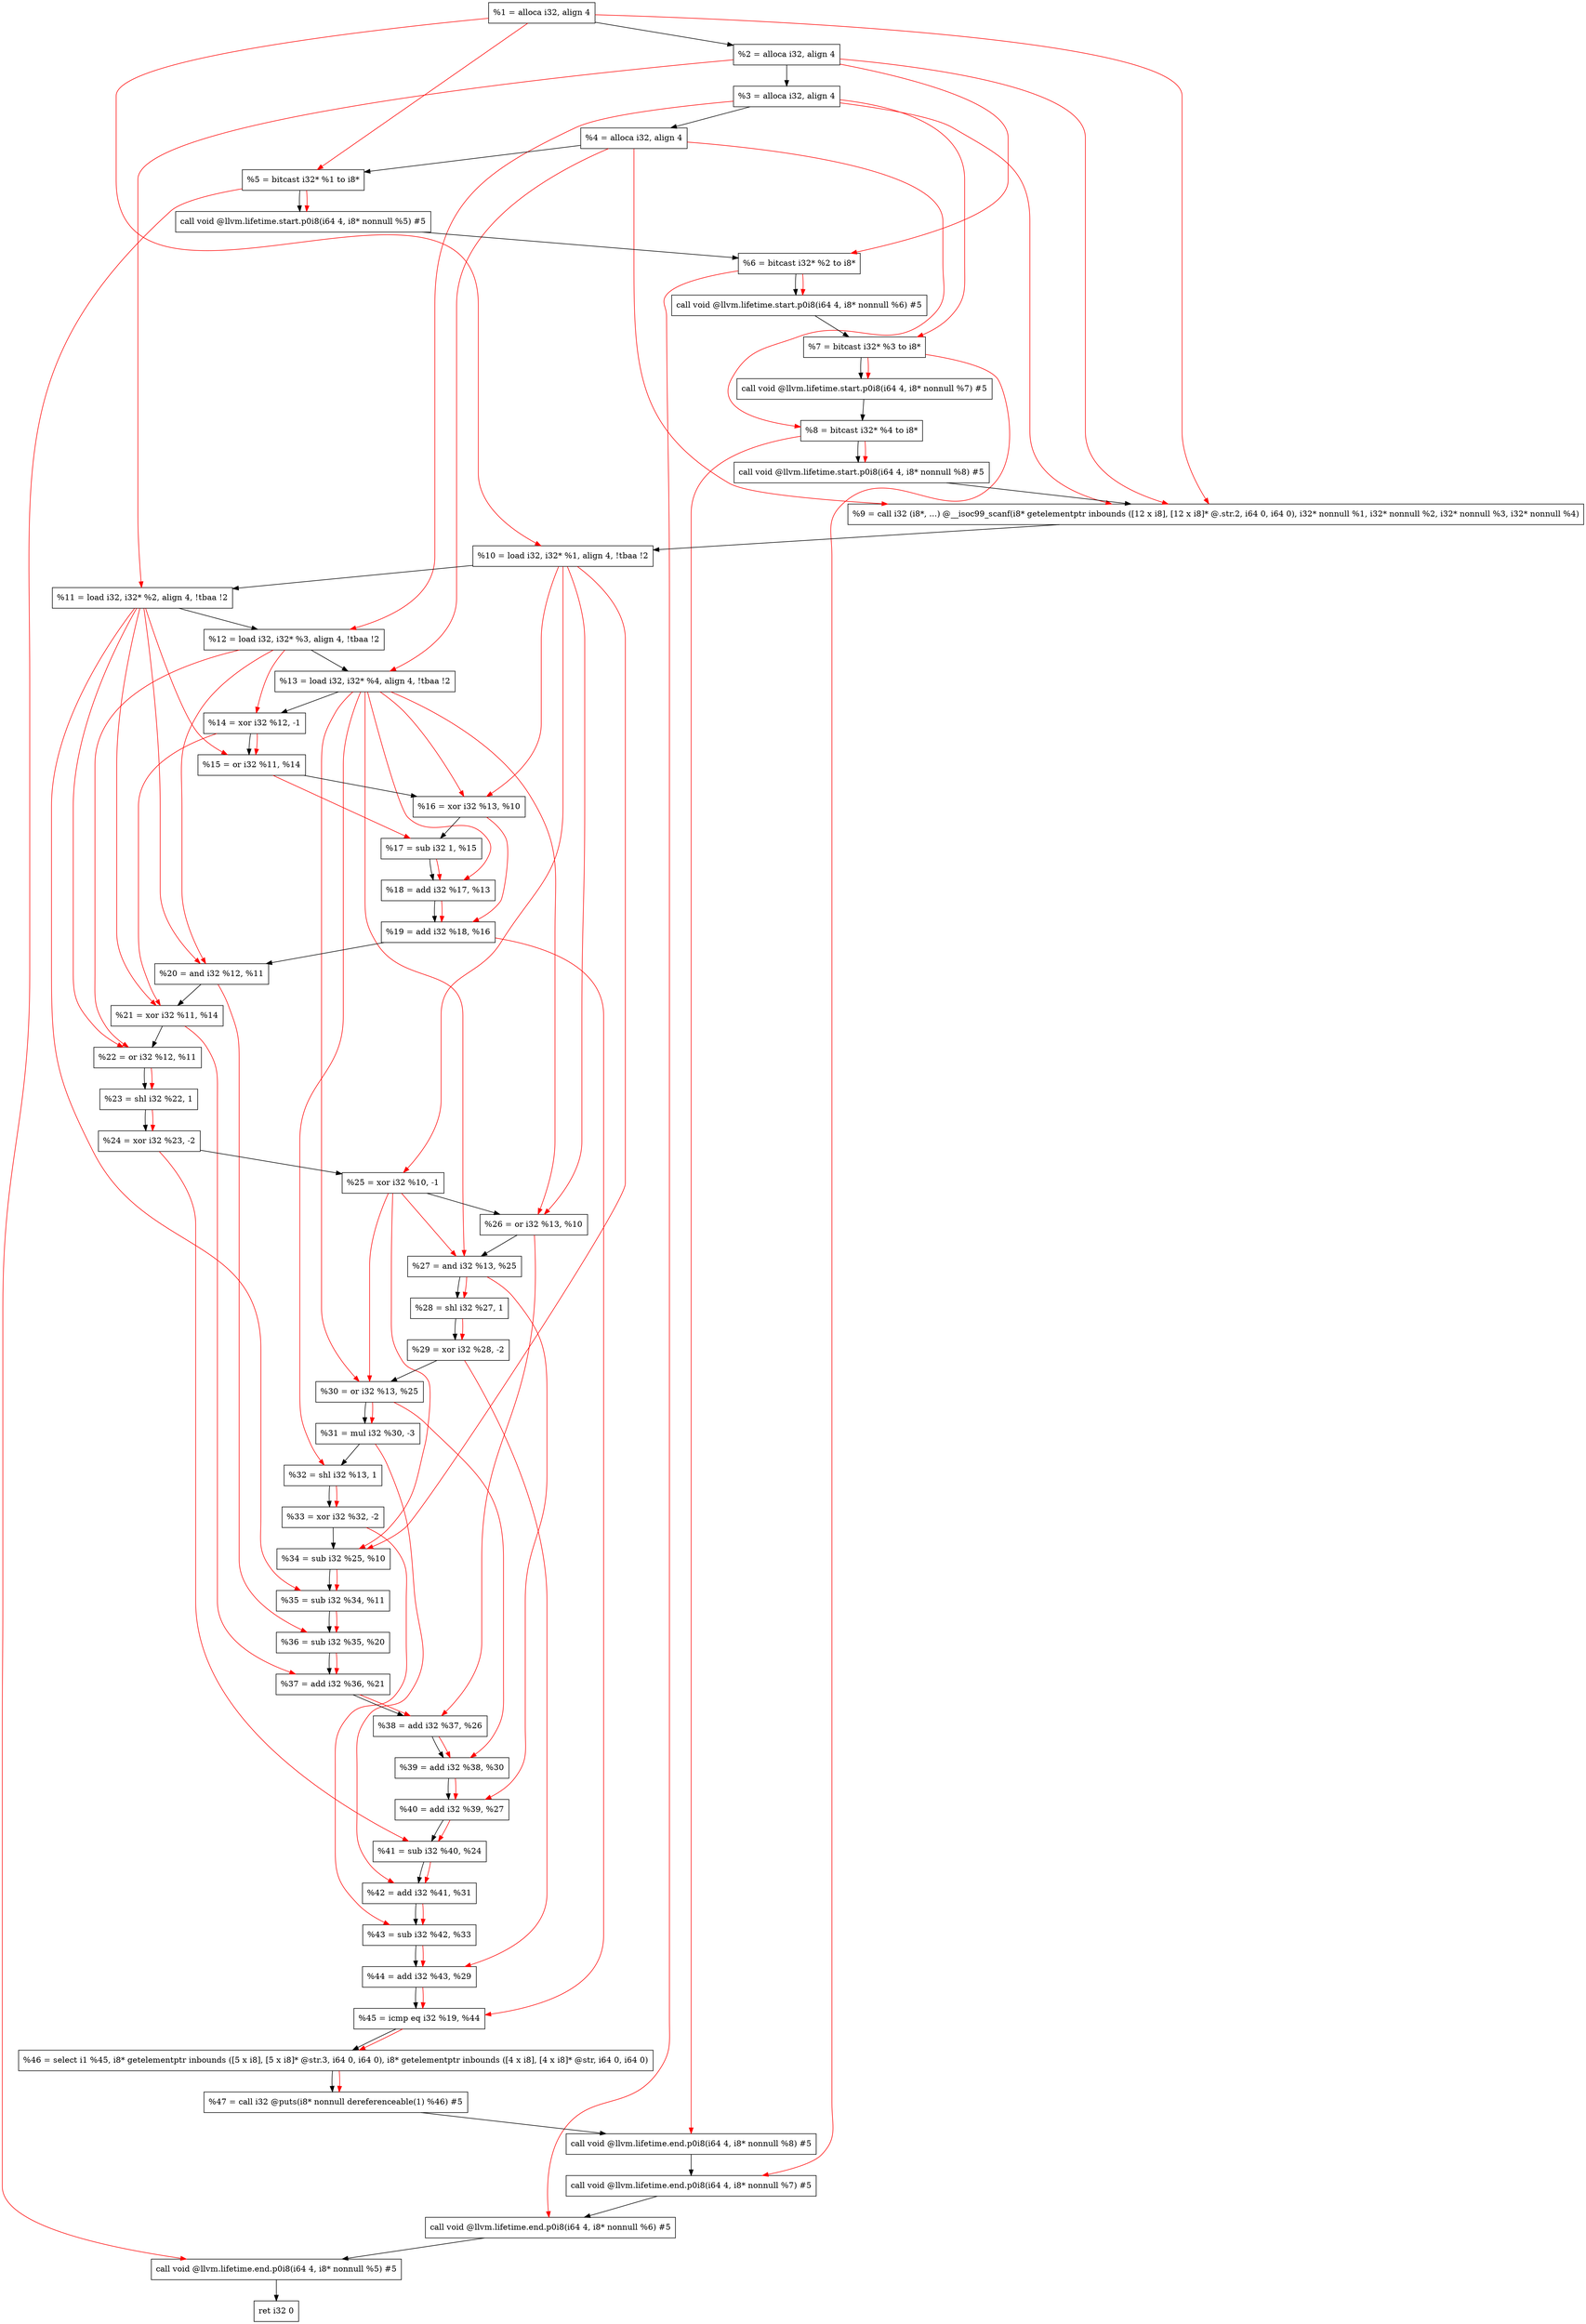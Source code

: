 digraph "DFG for'main' function" {
	Node0x2081688[shape=record, label="  %1 = alloca i32, align 4"];
	Node0x2081708[shape=record, label="  %2 = alloca i32, align 4"];
	Node0x2081798[shape=record, label="  %3 = alloca i32, align 4"];
	Node0x20817f8[shape=record, label="  %4 = alloca i32, align 4"];
	Node0x20818a8[shape=record, label="  %5 = bitcast i32* %1 to i8*"];
	Node0x2081cd8[shape=record, label="  call void @llvm.lifetime.start.p0i8(i64 4, i8* nonnull %5) #5"];
	Node0x2081db8[shape=record, label="  %6 = bitcast i32* %2 to i8*"];
	Node0x2081eb8[shape=record, label="  call void @llvm.lifetime.start.p0i8(i64 4, i8* nonnull %6) #5"];
	Node0x2081f78[shape=record, label="  %7 = bitcast i32* %3 to i8*"];
	Node0x2082028[shape=record, label="  call void @llvm.lifetime.start.p0i8(i64 4, i8* nonnull %7) #5"];
	Node0x20820e8[shape=record, label="  %8 = bitcast i32* %4 to i8*"];
	Node0x2082198[shape=record, label="  call void @llvm.lifetime.start.p0i8(i64 4, i8* nonnull %8) #5"];
	Node0x207c9c0[shape=record, label="  %9 = call i32 (i8*, ...) @__isoc99_scanf(i8* getelementptr inbounds ([12 x i8], [12 x i8]* @.str.2, i64 0, i64 0), i32* nonnull %1, i32* nonnull %2, i32* nonnull %3, i32* nonnull %4)"];
	Node0x2082398[shape=record, label="  %10 = load i32, i32* %1, align 4, !tbaa !2"];
	Node0x2083308[shape=record, label="  %11 = load i32, i32* %2, align 4, !tbaa !2"];
	Node0x2083978[shape=record, label="  %12 = load i32, i32* %3, align 4, !tbaa !2"];
	Node0x20839d8[shape=record, label="  %13 = load i32, i32* %4, align 4, !tbaa !2"];
	Node0x2083a50[shape=record, label="  %14 = xor i32 %12, -1"];
	Node0x2083ac0[shape=record, label="  %15 = or i32 %11, %14"];
	Node0x2083b30[shape=record, label="  %16 = xor i32 %13, %10"];
	Node0x2083ba0[shape=record, label="  %17 = sub i32 1, %15"];
	Node0x2083c10[shape=record, label="  %18 = add i32 %17, %13"];
	Node0x2083c80[shape=record, label="  %19 = add i32 %18, %16"];
	Node0x2083cf0[shape=record, label="  %20 = and i32 %12, %11"];
	Node0x2083d60[shape=record, label="  %21 = xor i32 %11, %14"];
	Node0x2083dd0[shape=record, label="  %22 = or i32 %12, %11"];
	Node0x2083e40[shape=record, label="  %23 = shl i32 %22, 1"];
	Node0x2083eb0[shape=record, label="  %24 = xor i32 %23, -2"];
	Node0x2083f20[shape=record, label="  %25 = xor i32 %10, -1"];
	Node0x2083f90[shape=record, label="  %26 = or i32 %13, %10"];
	Node0x2084000[shape=record, label="  %27 = and i32 %13, %25"];
	Node0x2084070[shape=record, label="  %28 = shl i32 %27, 1"];
	Node0x20840e0[shape=record, label="  %29 = xor i32 %28, -2"];
	Node0x2084150[shape=record, label="  %30 = or i32 %13, %25"];
	Node0x20841c0[shape=record, label="  %31 = mul i32 %30, -3"];
	Node0x2084230[shape=record, label="  %32 = shl i32 %13, 1"];
	Node0x20842a0[shape=record, label="  %33 = xor i32 %32, -2"];
	Node0x2084310[shape=record, label="  %34 = sub i32 %25, %10"];
	Node0x2084380[shape=record, label="  %35 = sub i32 %34, %11"];
	Node0x20843f0[shape=record, label="  %36 = sub i32 %35, %20"];
	Node0x2084460[shape=record, label="  %37 = add i32 %36, %21"];
	Node0x20844d0[shape=record, label="  %38 = add i32 %37, %26"];
	Node0x2084540[shape=record, label="  %39 = add i32 %38, %30"];
	Node0x20845b0[shape=record, label="  %40 = add i32 %39, %27"];
	Node0x2084620[shape=record, label="  %41 = sub i32 %40, %24"];
	Node0x2084690[shape=record, label="  %42 = add i32 %41, %31"];
	Node0x2084700[shape=record, label="  %43 = sub i32 %42, %33"];
	Node0x2084770[shape=record, label="  %44 = add i32 %43, %29"];
	Node0x20847e0[shape=record, label="  %45 = icmp eq i32 %19, %44"];
	Node0x20218b8[shape=record, label="  %46 = select i1 %45, i8* getelementptr inbounds ([5 x i8], [5 x i8]* @str.3, i64 0, i64 0), i8* getelementptr inbounds ([4 x i8], [4 x i8]* @str, i64 0, i64 0)"];
	Node0x2084870[shape=record, label="  %47 = call i32 @puts(i8* nonnull dereferenceable(1) %46) #5"];
	Node0x2084b18[shape=record, label="  call void @llvm.lifetime.end.p0i8(i64 4, i8* nonnull %8) #5"];
	Node0x2084c78[shape=record, label="  call void @llvm.lifetime.end.p0i8(i64 4, i8* nonnull %7) #5"];
	Node0x2084d88[shape=record, label="  call void @llvm.lifetime.end.p0i8(i64 4, i8* nonnull %6) #5"];
	Node0x2084e98[shape=record, label="  call void @llvm.lifetime.end.p0i8(i64 4, i8* nonnull %5) #5"];
	Node0x2084f58[shape=record, label="  ret i32 0"];
	Node0x2081688 -> Node0x2081708;
	Node0x2081708 -> Node0x2081798;
	Node0x2081798 -> Node0x20817f8;
	Node0x20817f8 -> Node0x20818a8;
	Node0x20818a8 -> Node0x2081cd8;
	Node0x2081cd8 -> Node0x2081db8;
	Node0x2081db8 -> Node0x2081eb8;
	Node0x2081eb8 -> Node0x2081f78;
	Node0x2081f78 -> Node0x2082028;
	Node0x2082028 -> Node0x20820e8;
	Node0x20820e8 -> Node0x2082198;
	Node0x2082198 -> Node0x207c9c0;
	Node0x207c9c0 -> Node0x2082398;
	Node0x2082398 -> Node0x2083308;
	Node0x2083308 -> Node0x2083978;
	Node0x2083978 -> Node0x20839d8;
	Node0x20839d8 -> Node0x2083a50;
	Node0x2083a50 -> Node0x2083ac0;
	Node0x2083ac0 -> Node0x2083b30;
	Node0x2083b30 -> Node0x2083ba0;
	Node0x2083ba0 -> Node0x2083c10;
	Node0x2083c10 -> Node0x2083c80;
	Node0x2083c80 -> Node0x2083cf0;
	Node0x2083cf0 -> Node0x2083d60;
	Node0x2083d60 -> Node0x2083dd0;
	Node0x2083dd0 -> Node0x2083e40;
	Node0x2083e40 -> Node0x2083eb0;
	Node0x2083eb0 -> Node0x2083f20;
	Node0x2083f20 -> Node0x2083f90;
	Node0x2083f90 -> Node0x2084000;
	Node0x2084000 -> Node0x2084070;
	Node0x2084070 -> Node0x20840e0;
	Node0x20840e0 -> Node0x2084150;
	Node0x2084150 -> Node0x20841c0;
	Node0x20841c0 -> Node0x2084230;
	Node0x2084230 -> Node0x20842a0;
	Node0x20842a0 -> Node0x2084310;
	Node0x2084310 -> Node0x2084380;
	Node0x2084380 -> Node0x20843f0;
	Node0x20843f0 -> Node0x2084460;
	Node0x2084460 -> Node0x20844d0;
	Node0x20844d0 -> Node0x2084540;
	Node0x2084540 -> Node0x20845b0;
	Node0x20845b0 -> Node0x2084620;
	Node0x2084620 -> Node0x2084690;
	Node0x2084690 -> Node0x2084700;
	Node0x2084700 -> Node0x2084770;
	Node0x2084770 -> Node0x20847e0;
	Node0x20847e0 -> Node0x20218b8;
	Node0x20218b8 -> Node0x2084870;
	Node0x2084870 -> Node0x2084b18;
	Node0x2084b18 -> Node0x2084c78;
	Node0x2084c78 -> Node0x2084d88;
	Node0x2084d88 -> Node0x2084e98;
	Node0x2084e98 -> Node0x2084f58;
edge [color=red]
	Node0x2081688 -> Node0x20818a8;
	Node0x20818a8 -> Node0x2081cd8;
	Node0x2081708 -> Node0x2081db8;
	Node0x2081db8 -> Node0x2081eb8;
	Node0x2081798 -> Node0x2081f78;
	Node0x2081f78 -> Node0x2082028;
	Node0x20817f8 -> Node0x20820e8;
	Node0x20820e8 -> Node0x2082198;
	Node0x2081688 -> Node0x207c9c0;
	Node0x2081708 -> Node0x207c9c0;
	Node0x2081798 -> Node0x207c9c0;
	Node0x20817f8 -> Node0x207c9c0;
	Node0x2081688 -> Node0x2082398;
	Node0x2081708 -> Node0x2083308;
	Node0x2081798 -> Node0x2083978;
	Node0x20817f8 -> Node0x20839d8;
	Node0x2083978 -> Node0x2083a50;
	Node0x2083308 -> Node0x2083ac0;
	Node0x2083a50 -> Node0x2083ac0;
	Node0x20839d8 -> Node0x2083b30;
	Node0x2082398 -> Node0x2083b30;
	Node0x2083ac0 -> Node0x2083ba0;
	Node0x2083ba0 -> Node0x2083c10;
	Node0x20839d8 -> Node0x2083c10;
	Node0x2083c10 -> Node0x2083c80;
	Node0x2083b30 -> Node0x2083c80;
	Node0x2083978 -> Node0x2083cf0;
	Node0x2083308 -> Node0x2083cf0;
	Node0x2083308 -> Node0x2083d60;
	Node0x2083a50 -> Node0x2083d60;
	Node0x2083978 -> Node0x2083dd0;
	Node0x2083308 -> Node0x2083dd0;
	Node0x2083dd0 -> Node0x2083e40;
	Node0x2083e40 -> Node0x2083eb0;
	Node0x2082398 -> Node0x2083f20;
	Node0x20839d8 -> Node0x2083f90;
	Node0x2082398 -> Node0x2083f90;
	Node0x20839d8 -> Node0x2084000;
	Node0x2083f20 -> Node0x2084000;
	Node0x2084000 -> Node0x2084070;
	Node0x2084070 -> Node0x20840e0;
	Node0x20839d8 -> Node0x2084150;
	Node0x2083f20 -> Node0x2084150;
	Node0x2084150 -> Node0x20841c0;
	Node0x20839d8 -> Node0x2084230;
	Node0x2084230 -> Node0x20842a0;
	Node0x2083f20 -> Node0x2084310;
	Node0x2082398 -> Node0x2084310;
	Node0x2084310 -> Node0x2084380;
	Node0x2083308 -> Node0x2084380;
	Node0x2084380 -> Node0x20843f0;
	Node0x2083cf0 -> Node0x20843f0;
	Node0x20843f0 -> Node0x2084460;
	Node0x2083d60 -> Node0x2084460;
	Node0x2084460 -> Node0x20844d0;
	Node0x2083f90 -> Node0x20844d0;
	Node0x20844d0 -> Node0x2084540;
	Node0x2084150 -> Node0x2084540;
	Node0x2084540 -> Node0x20845b0;
	Node0x2084000 -> Node0x20845b0;
	Node0x20845b0 -> Node0x2084620;
	Node0x2083eb0 -> Node0x2084620;
	Node0x2084620 -> Node0x2084690;
	Node0x20841c0 -> Node0x2084690;
	Node0x2084690 -> Node0x2084700;
	Node0x20842a0 -> Node0x2084700;
	Node0x2084700 -> Node0x2084770;
	Node0x20840e0 -> Node0x2084770;
	Node0x2083c80 -> Node0x20847e0;
	Node0x2084770 -> Node0x20847e0;
	Node0x20847e0 -> Node0x20218b8;
	Node0x20218b8 -> Node0x2084870;
	Node0x20820e8 -> Node0x2084b18;
	Node0x2081f78 -> Node0x2084c78;
	Node0x2081db8 -> Node0x2084d88;
	Node0x20818a8 -> Node0x2084e98;
}
